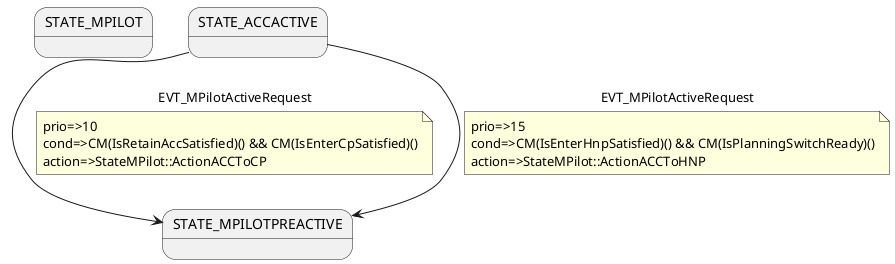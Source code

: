 @startuml

state STATE_MPILOT
state STATE_ACCACTIVE
state STATE_MPILOTPREACTIVE

STATE_ACCACTIVE --> STATE_MPILOTPREACTIVE : EVT_MPilotActiveRequest
note on link 
prio=>10
cond=>CM(IsRetainAccSatisfied)() && CM(IsEnterCpSatisfied)()
action=>StateMPilot::ActionACCToCP
end note

STATE_ACCACTIVE --> STATE_MPILOTPREACTIVE : EVT_MPilotActiveRequest
note on link 
prio=>15
cond=>CM(IsEnterHnpSatisfied)() && CM(IsPlanningSwitchReady)()
action=>StateMPilot::ActionACCToHNP
end note
@enduml

